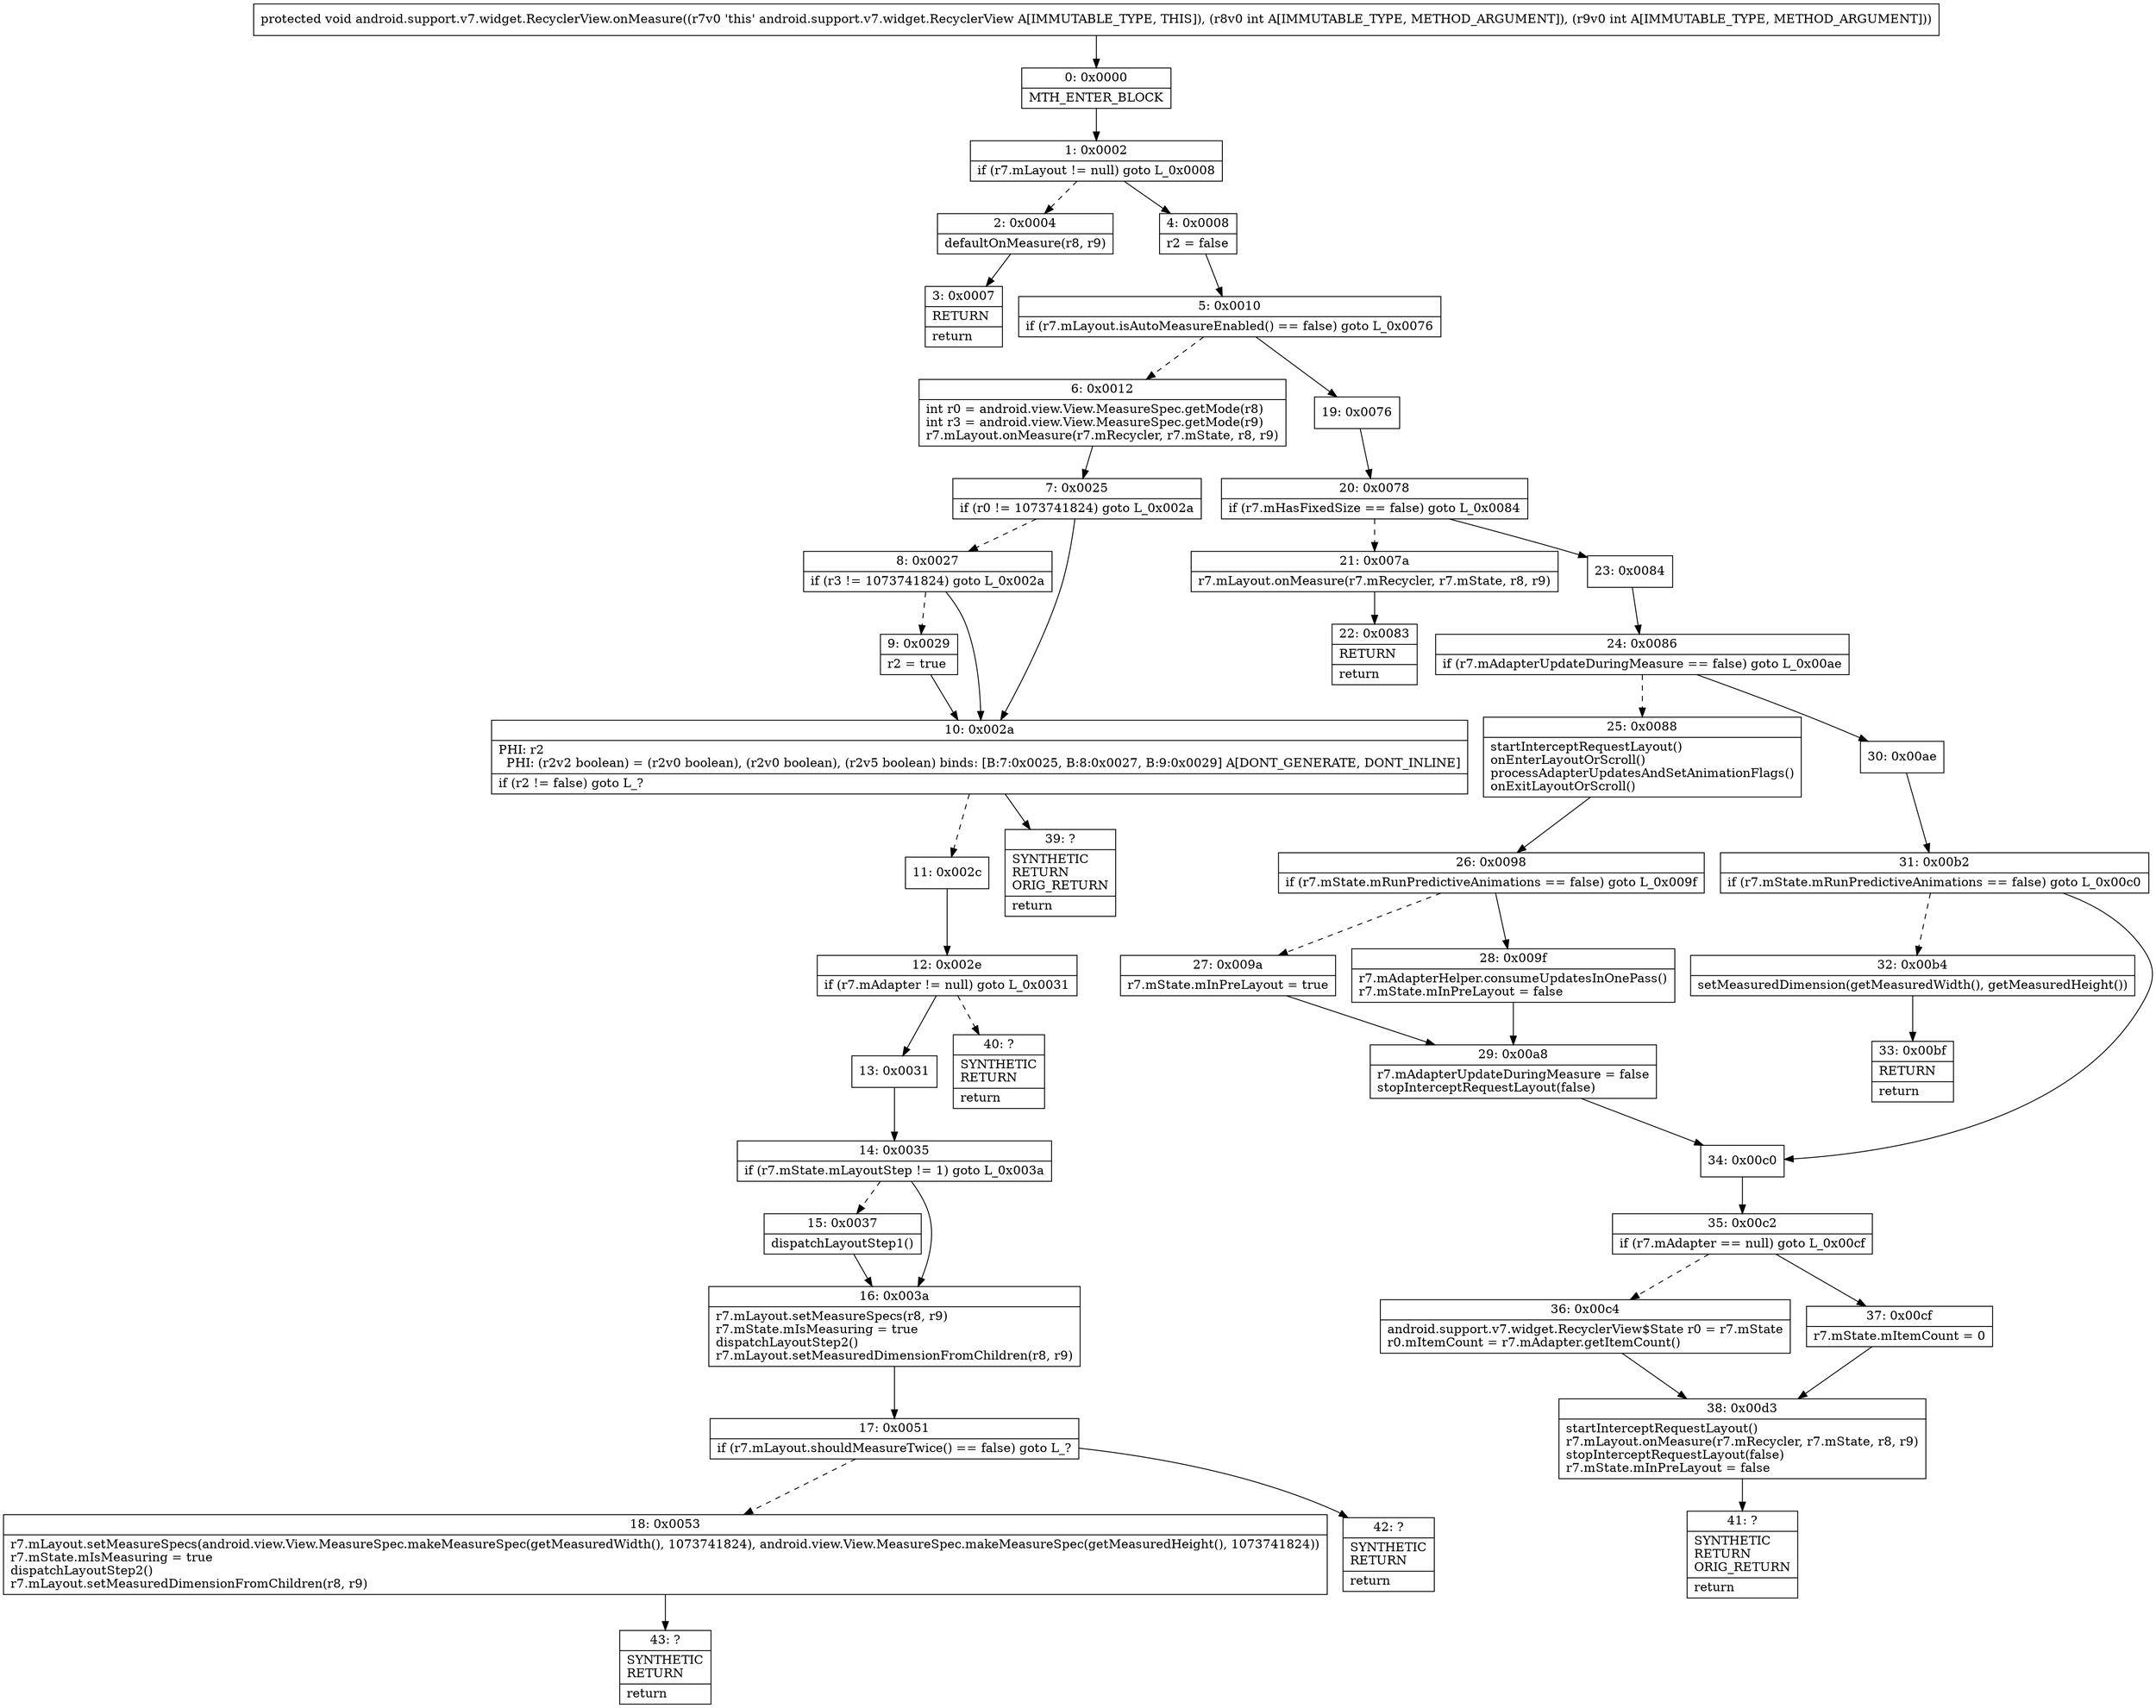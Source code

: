 digraph "CFG forandroid.support.v7.widget.RecyclerView.onMeasure(II)V" {
Node_0 [shape=record,label="{0\:\ 0x0000|MTH_ENTER_BLOCK\l}"];
Node_1 [shape=record,label="{1\:\ 0x0002|if (r7.mLayout != null) goto L_0x0008\l}"];
Node_2 [shape=record,label="{2\:\ 0x0004|defaultOnMeasure(r8, r9)\l}"];
Node_3 [shape=record,label="{3\:\ 0x0007|RETURN\l|return\l}"];
Node_4 [shape=record,label="{4\:\ 0x0008|r2 = false\l}"];
Node_5 [shape=record,label="{5\:\ 0x0010|if (r7.mLayout.isAutoMeasureEnabled() == false) goto L_0x0076\l}"];
Node_6 [shape=record,label="{6\:\ 0x0012|int r0 = android.view.View.MeasureSpec.getMode(r8)\lint r3 = android.view.View.MeasureSpec.getMode(r9)\lr7.mLayout.onMeasure(r7.mRecycler, r7.mState, r8, r9)\l}"];
Node_7 [shape=record,label="{7\:\ 0x0025|if (r0 != 1073741824) goto L_0x002a\l}"];
Node_8 [shape=record,label="{8\:\ 0x0027|if (r3 != 1073741824) goto L_0x002a\l}"];
Node_9 [shape=record,label="{9\:\ 0x0029|r2 = true\l}"];
Node_10 [shape=record,label="{10\:\ 0x002a|PHI: r2 \l  PHI: (r2v2 boolean) = (r2v0 boolean), (r2v0 boolean), (r2v5 boolean) binds: [B:7:0x0025, B:8:0x0027, B:9:0x0029] A[DONT_GENERATE, DONT_INLINE]\l|if (r2 != false) goto L_?\l}"];
Node_11 [shape=record,label="{11\:\ 0x002c}"];
Node_12 [shape=record,label="{12\:\ 0x002e|if (r7.mAdapter != null) goto L_0x0031\l}"];
Node_13 [shape=record,label="{13\:\ 0x0031}"];
Node_14 [shape=record,label="{14\:\ 0x0035|if (r7.mState.mLayoutStep != 1) goto L_0x003a\l}"];
Node_15 [shape=record,label="{15\:\ 0x0037|dispatchLayoutStep1()\l}"];
Node_16 [shape=record,label="{16\:\ 0x003a|r7.mLayout.setMeasureSpecs(r8, r9)\lr7.mState.mIsMeasuring = true\ldispatchLayoutStep2()\lr7.mLayout.setMeasuredDimensionFromChildren(r8, r9)\l}"];
Node_17 [shape=record,label="{17\:\ 0x0051|if (r7.mLayout.shouldMeasureTwice() == false) goto L_?\l}"];
Node_18 [shape=record,label="{18\:\ 0x0053|r7.mLayout.setMeasureSpecs(android.view.View.MeasureSpec.makeMeasureSpec(getMeasuredWidth(), 1073741824), android.view.View.MeasureSpec.makeMeasureSpec(getMeasuredHeight(), 1073741824))\lr7.mState.mIsMeasuring = true\ldispatchLayoutStep2()\lr7.mLayout.setMeasuredDimensionFromChildren(r8, r9)\l}"];
Node_19 [shape=record,label="{19\:\ 0x0076}"];
Node_20 [shape=record,label="{20\:\ 0x0078|if (r7.mHasFixedSize == false) goto L_0x0084\l}"];
Node_21 [shape=record,label="{21\:\ 0x007a|r7.mLayout.onMeasure(r7.mRecycler, r7.mState, r8, r9)\l}"];
Node_22 [shape=record,label="{22\:\ 0x0083|RETURN\l|return\l}"];
Node_23 [shape=record,label="{23\:\ 0x0084}"];
Node_24 [shape=record,label="{24\:\ 0x0086|if (r7.mAdapterUpdateDuringMeasure == false) goto L_0x00ae\l}"];
Node_25 [shape=record,label="{25\:\ 0x0088|startInterceptRequestLayout()\lonEnterLayoutOrScroll()\lprocessAdapterUpdatesAndSetAnimationFlags()\lonExitLayoutOrScroll()\l}"];
Node_26 [shape=record,label="{26\:\ 0x0098|if (r7.mState.mRunPredictiveAnimations == false) goto L_0x009f\l}"];
Node_27 [shape=record,label="{27\:\ 0x009a|r7.mState.mInPreLayout = true\l}"];
Node_28 [shape=record,label="{28\:\ 0x009f|r7.mAdapterHelper.consumeUpdatesInOnePass()\lr7.mState.mInPreLayout = false\l}"];
Node_29 [shape=record,label="{29\:\ 0x00a8|r7.mAdapterUpdateDuringMeasure = false\lstopInterceptRequestLayout(false)\l}"];
Node_30 [shape=record,label="{30\:\ 0x00ae}"];
Node_31 [shape=record,label="{31\:\ 0x00b2|if (r7.mState.mRunPredictiveAnimations == false) goto L_0x00c0\l}"];
Node_32 [shape=record,label="{32\:\ 0x00b4|setMeasuredDimension(getMeasuredWidth(), getMeasuredHeight())\l}"];
Node_33 [shape=record,label="{33\:\ 0x00bf|RETURN\l|return\l}"];
Node_34 [shape=record,label="{34\:\ 0x00c0}"];
Node_35 [shape=record,label="{35\:\ 0x00c2|if (r7.mAdapter == null) goto L_0x00cf\l}"];
Node_36 [shape=record,label="{36\:\ 0x00c4|android.support.v7.widget.RecyclerView$State r0 = r7.mState\lr0.mItemCount = r7.mAdapter.getItemCount()\l}"];
Node_37 [shape=record,label="{37\:\ 0x00cf|r7.mState.mItemCount = 0\l}"];
Node_38 [shape=record,label="{38\:\ 0x00d3|startInterceptRequestLayout()\lr7.mLayout.onMeasure(r7.mRecycler, r7.mState, r8, r9)\lstopInterceptRequestLayout(false)\lr7.mState.mInPreLayout = false\l}"];
Node_39 [shape=record,label="{39\:\ ?|SYNTHETIC\lRETURN\lORIG_RETURN\l|return\l}"];
Node_40 [shape=record,label="{40\:\ ?|SYNTHETIC\lRETURN\l|return\l}"];
Node_41 [shape=record,label="{41\:\ ?|SYNTHETIC\lRETURN\lORIG_RETURN\l|return\l}"];
Node_42 [shape=record,label="{42\:\ ?|SYNTHETIC\lRETURN\l|return\l}"];
Node_43 [shape=record,label="{43\:\ ?|SYNTHETIC\lRETURN\l|return\l}"];
MethodNode[shape=record,label="{protected void android.support.v7.widget.RecyclerView.onMeasure((r7v0 'this' android.support.v7.widget.RecyclerView A[IMMUTABLE_TYPE, THIS]), (r8v0 int A[IMMUTABLE_TYPE, METHOD_ARGUMENT]), (r9v0 int A[IMMUTABLE_TYPE, METHOD_ARGUMENT])) }"];
MethodNode -> Node_0;
Node_0 -> Node_1;
Node_1 -> Node_2[style=dashed];
Node_1 -> Node_4;
Node_2 -> Node_3;
Node_4 -> Node_5;
Node_5 -> Node_6[style=dashed];
Node_5 -> Node_19;
Node_6 -> Node_7;
Node_7 -> Node_8[style=dashed];
Node_7 -> Node_10;
Node_8 -> Node_9[style=dashed];
Node_8 -> Node_10;
Node_9 -> Node_10;
Node_10 -> Node_11[style=dashed];
Node_10 -> Node_39;
Node_11 -> Node_12;
Node_12 -> Node_13;
Node_12 -> Node_40[style=dashed];
Node_13 -> Node_14;
Node_14 -> Node_15[style=dashed];
Node_14 -> Node_16;
Node_15 -> Node_16;
Node_16 -> Node_17;
Node_17 -> Node_18[style=dashed];
Node_17 -> Node_42;
Node_18 -> Node_43;
Node_19 -> Node_20;
Node_20 -> Node_21[style=dashed];
Node_20 -> Node_23;
Node_21 -> Node_22;
Node_23 -> Node_24;
Node_24 -> Node_25[style=dashed];
Node_24 -> Node_30;
Node_25 -> Node_26;
Node_26 -> Node_27[style=dashed];
Node_26 -> Node_28;
Node_27 -> Node_29;
Node_28 -> Node_29;
Node_29 -> Node_34;
Node_30 -> Node_31;
Node_31 -> Node_32[style=dashed];
Node_31 -> Node_34;
Node_32 -> Node_33;
Node_34 -> Node_35;
Node_35 -> Node_36[style=dashed];
Node_35 -> Node_37;
Node_36 -> Node_38;
Node_37 -> Node_38;
Node_38 -> Node_41;
}

